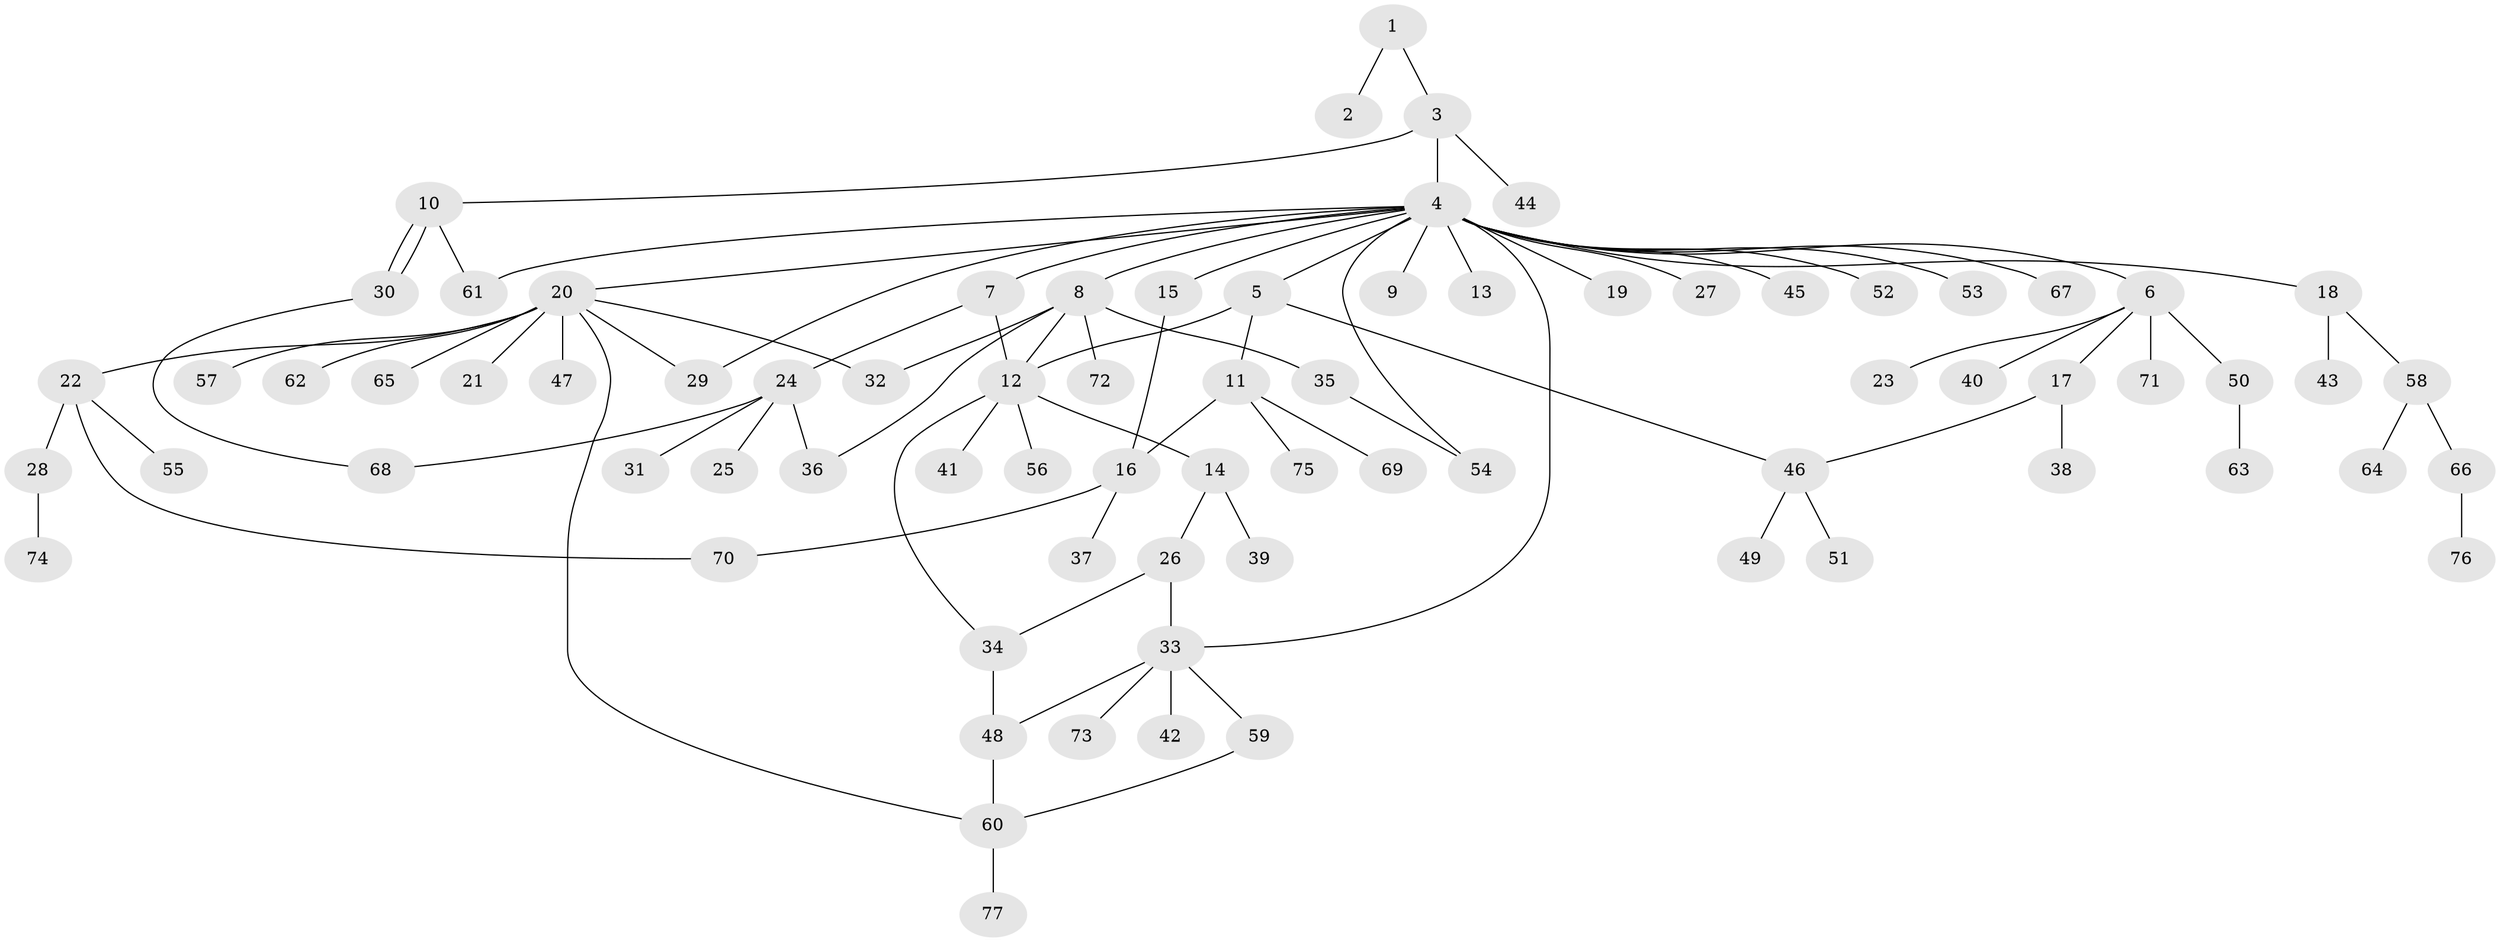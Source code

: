 // Generated by graph-tools (version 1.1) at 2025/26/03/09/25 03:26:04]
// undirected, 77 vertices, 93 edges
graph export_dot {
graph [start="1"]
  node [color=gray90,style=filled];
  1;
  2;
  3;
  4;
  5;
  6;
  7;
  8;
  9;
  10;
  11;
  12;
  13;
  14;
  15;
  16;
  17;
  18;
  19;
  20;
  21;
  22;
  23;
  24;
  25;
  26;
  27;
  28;
  29;
  30;
  31;
  32;
  33;
  34;
  35;
  36;
  37;
  38;
  39;
  40;
  41;
  42;
  43;
  44;
  45;
  46;
  47;
  48;
  49;
  50;
  51;
  52;
  53;
  54;
  55;
  56;
  57;
  58;
  59;
  60;
  61;
  62;
  63;
  64;
  65;
  66;
  67;
  68;
  69;
  70;
  71;
  72;
  73;
  74;
  75;
  76;
  77;
  1 -- 2;
  1 -- 3;
  3 -- 4;
  3 -- 10;
  3 -- 44;
  4 -- 5;
  4 -- 6;
  4 -- 7;
  4 -- 8;
  4 -- 9;
  4 -- 13;
  4 -- 15;
  4 -- 18;
  4 -- 19;
  4 -- 20;
  4 -- 27;
  4 -- 29;
  4 -- 33;
  4 -- 45;
  4 -- 52;
  4 -- 53;
  4 -- 54;
  4 -- 61;
  4 -- 67;
  5 -- 11;
  5 -- 12;
  5 -- 46;
  6 -- 17;
  6 -- 23;
  6 -- 40;
  6 -- 50;
  6 -- 71;
  7 -- 12;
  7 -- 24;
  8 -- 12;
  8 -- 32;
  8 -- 35;
  8 -- 36;
  8 -- 72;
  10 -- 30;
  10 -- 30;
  10 -- 61;
  11 -- 16;
  11 -- 69;
  11 -- 75;
  12 -- 14;
  12 -- 34;
  12 -- 41;
  12 -- 56;
  14 -- 26;
  14 -- 39;
  15 -- 16;
  16 -- 37;
  16 -- 70;
  17 -- 38;
  17 -- 46;
  18 -- 43;
  18 -- 58;
  20 -- 21;
  20 -- 22;
  20 -- 29;
  20 -- 32;
  20 -- 47;
  20 -- 57;
  20 -- 60;
  20 -- 62;
  20 -- 65;
  22 -- 28;
  22 -- 55;
  22 -- 70;
  24 -- 25;
  24 -- 31;
  24 -- 36;
  24 -- 68;
  26 -- 33;
  26 -- 34;
  28 -- 74;
  30 -- 68;
  33 -- 42;
  33 -- 48;
  33 -- 59;
  33 -- 73;
  34 -- 48;
  35 -- 54;
  46 -- 49;
  46 -- 51;
  48 -- 60;
  50 -- 63;
  58 -- 64;
  58 -- 66;
  59 -- 60;
  60 -- 77;
  66 -- 76;
}
